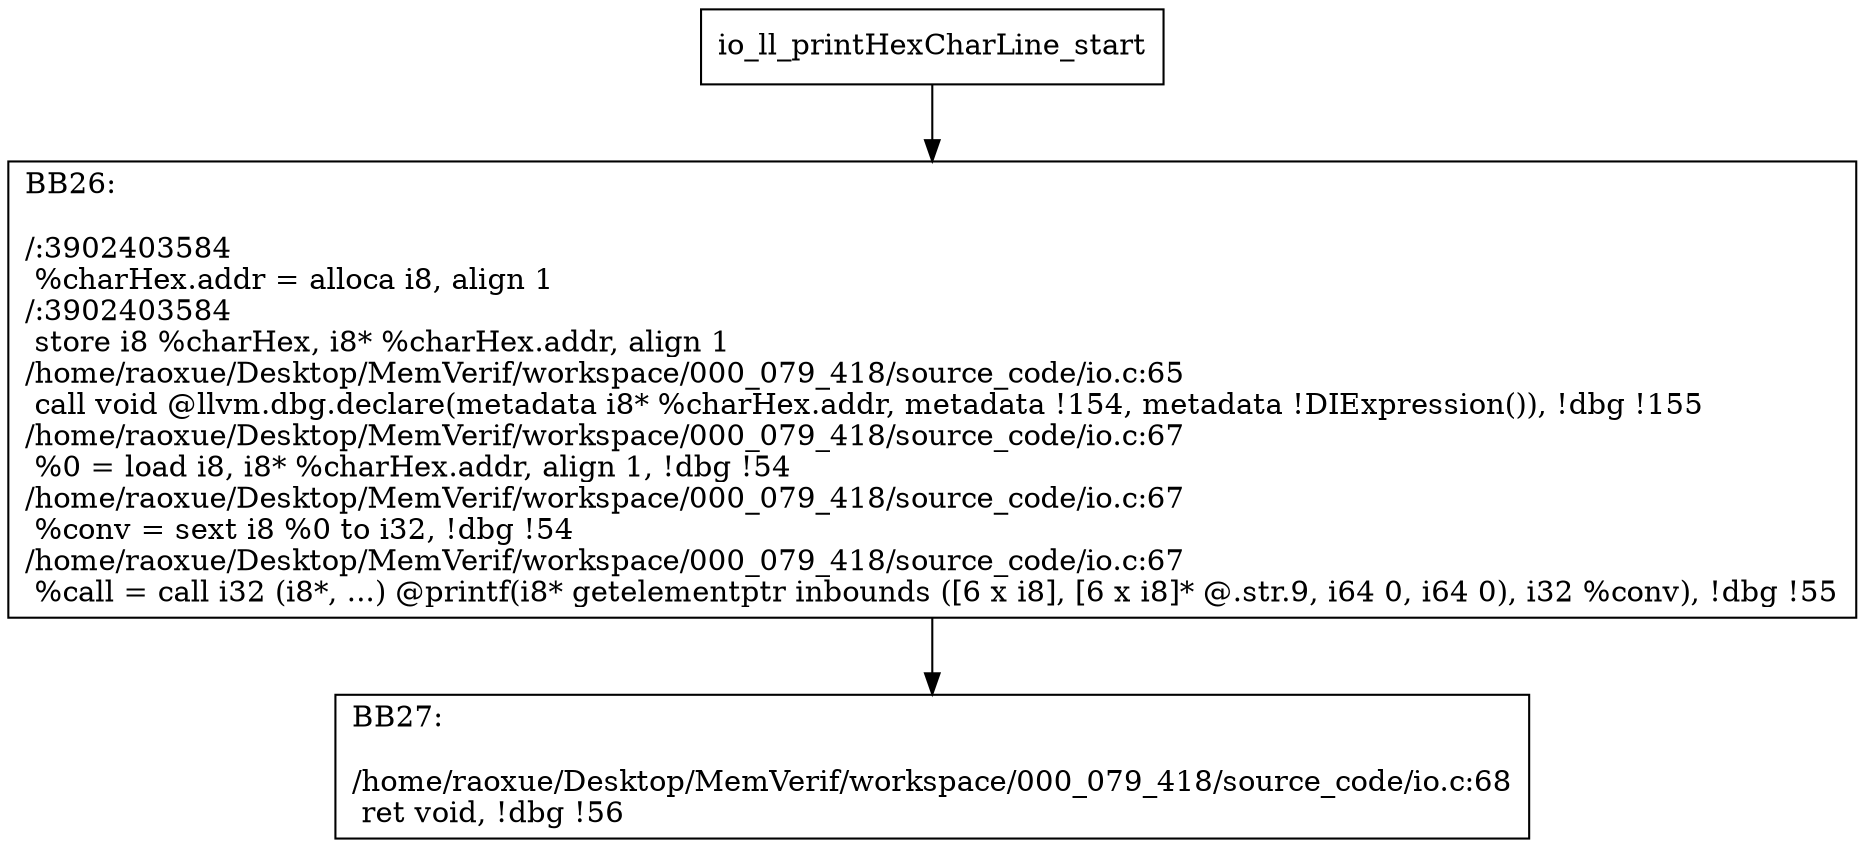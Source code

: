 digraph "CFG for'io_ll_printHexCharLine' function" {
	BBio_ll_printHexCharLine_start[shape=record,label="{io_ll_printHexCharLine_start}"];
	BBio_ll_printHexCharLine_start-> io_ll_printHexCharLineBB26;
	io_ll_printHexCharLineBB26 [shape=record, label="{BB26:\l\l/:3902403584\l
  %charHex.addr = alloca i8, align 1\l
/:3902403584\l
  store i8 %charHex, i8* %charHex.addr, align 1\l
/home/raoxue/Desktop/MemVerif/workspace/000_079_418/source_code/io.c:65\l
  call void @llvm.dbg.declare(metadata i8* %charHex.addr, metadata !154, metadata !DIExpression()), !dbg !155\l
/home/raoxue/Desktop/MemVerif/workspace/000_079_418/source_code/io.c:67\l
  %0 = load i8, i8* %charHex.addr, align 1, !dbg !54\l
/home/raoxue/Desktop/MemVerif/workspace/000_079_418/source_code/io.c:67\l
  %conv = sext i8 %0 to i32, !dbg !54\l
/home/raoxue/Desktop/MemVerif/workspace/000_079_418/source_code/io.c:67\l
  %call = call i32 (i8*, ...) @printf(i8* getelementptr inbounds ([6 x i8], [6 x i8]* @.str.9, i64 0, i64 0), i32 %conv), !dbg !55\l
}"];
	io_ll_printHexCharLineBB26-> io_ll_printHexCharLineBB27;
	io_ll_printHexCharLineBB27 [shape=record, label="{BB27:\l\l/home/raoxue/Desktop/MemVerif/workspace/000_079_418/source_code/io.c:68\l
  ret void, !dbg !56\l
}"];
}
